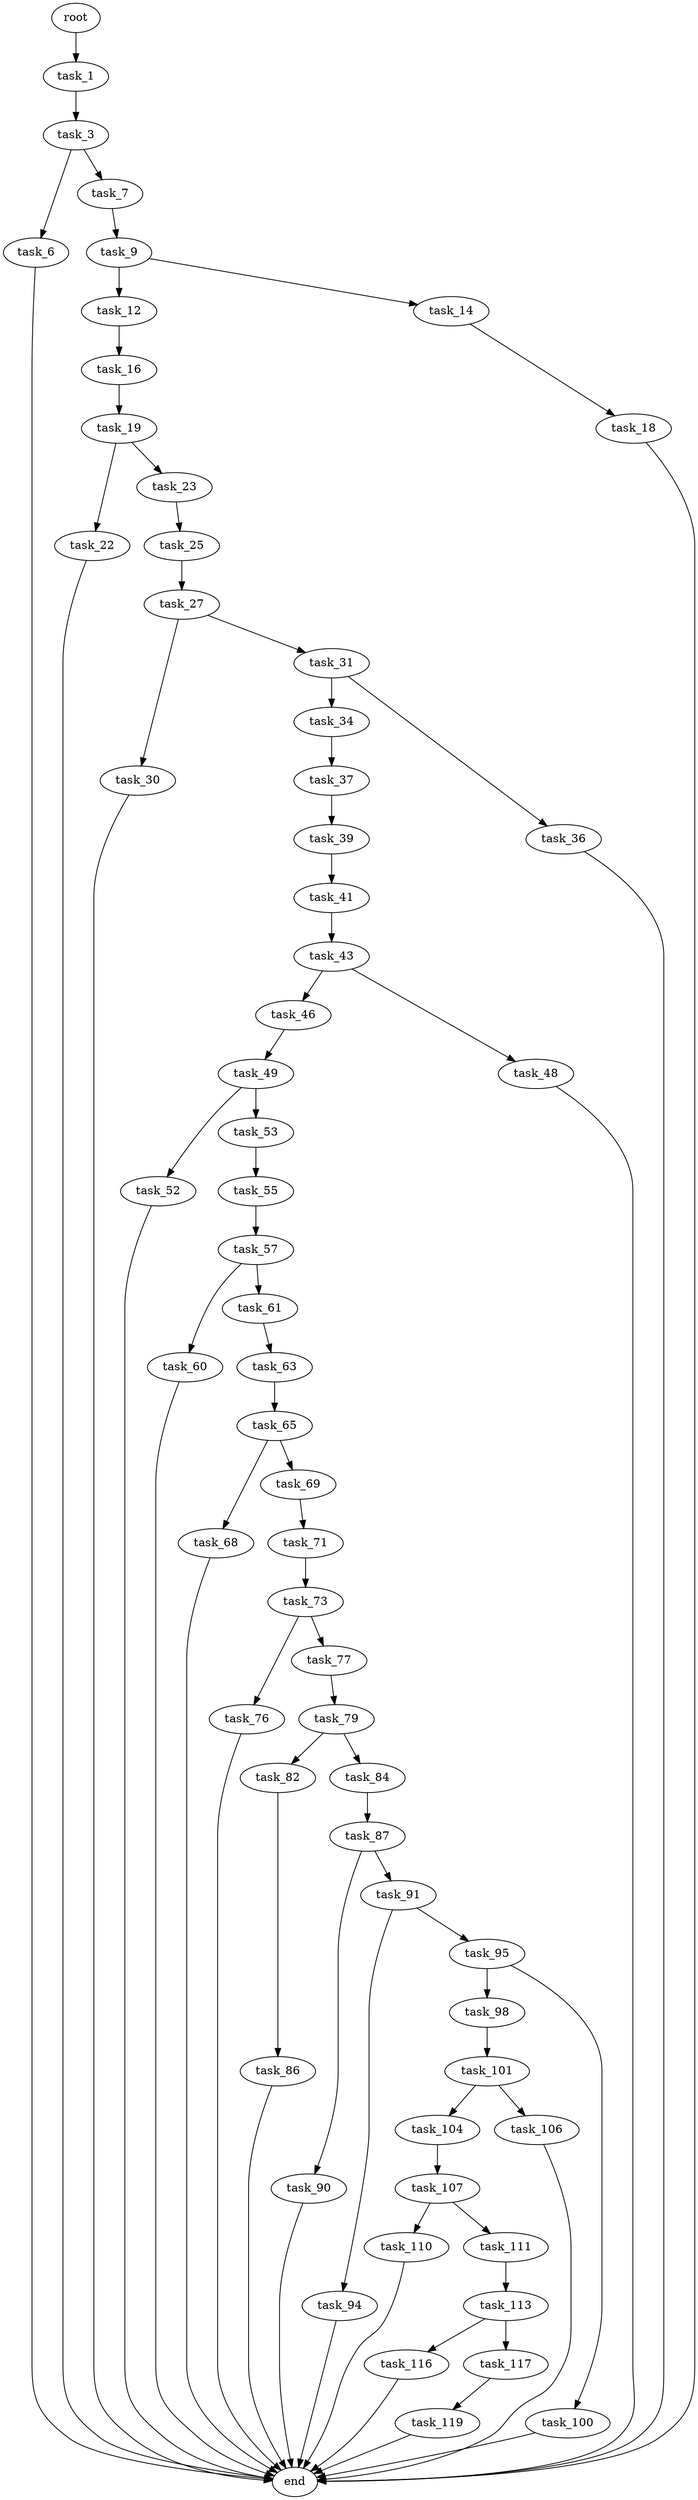 digraph G {
  root [size="0.000000"];
  task_1 [size="231928233984.000000"];
  task_3 [size="297160520253.000000"];
  task_6 [size="68719476736.000000"];
  task_7 [size="231928233984.000000"];
  end [size="0.000000"];
  task_9 [size="10859367648.000000"];
  task_12 [size="203457359429.000000"];
  task_14 [size="714306932829.000000"];
  task_16 [size="206631501853.000000"];
  task_18 [size="153343591840.000000"];
  task_19 [size="36164033462.000000"];
  task_22 [size="374690976216.000000"];
  task_23 [size="28640276949.000000"];
  task_25 [size="28991029248.000000"];
  task_27 [size="782757789696.000000"];
  task_30 [size="549062952091.000000"];
  task_31 [size="958062264358.000000"];
  task_34 [size="163240868052.000000"];
  task_36 [size="231928233984.000000"];
  task_37 [size="549755813888.000000"];
  task_39 [size="33844525880.000000"];
  task_41 [size="29632903088.000000"];
  task_43 [size="28991029248.000000"];
  task_46 [size="852683482885.000000"];
  task_48 [size="104351086162.000000"];
  task_49 [size="2885988570.000000"];
  task_52 [size="33611105672.000000"];
  task_53 [size="8589934592.000000"];
  task_55 [size="47458461103.000000"];
  task_57 [size="164945883361.000000"];
  task_60 [size="2297411846.000000"];
  task_61 [size="134217728000.000000"];
  task_63 [size="12366162003.000000"];
  task_65 [size="3996226291.000000"];
  task_68 [size="18636841184.000000"];
  task_69 [size="27848696950.000000"];
  task_71 [size="507891366996.000000"];
  task_73 [size="961574976424.000000"];
  task_76 [size="782757789696.000000"];
  task_77 [size="45258055747.000000"];
  task_79 [size="13121515992.000000"];
  task_82 [size="10913336676.000000"];
  task_84 [size="1073741824000.000000"];
  task_86 [size="645463394680.000000"];
  task_87 [size="409158906628.000000"];
  task_90 [size="50092688309.000000"];
  task_91 [size="749876691571.000000"];
  task_94 [size="68719476736.000000"];
  task_95 [size="862545417812.000000"];
  task_98 [size="1703448011.000000"];
  task_100 [size="201192044628.000000"];
  task_101 [size="8589934592.000000"];
  task_104 [size="599152063432.000000"];
  task_106 [size="3870505766.000000"];
  task_107 [size="1156072942.000000"];
  task_110 [size="8589934592.000000"];
  task_111 [size="368293445632.000000"];
  task_113 [size="8589934592.000000"];
  task_116 [size="1178169376.000000"];
  task_117 [size="215948794657.000000"];
  task_119 [size="446113657852.000000"];

  root -> task_1 [size="1.000000"];
  task_1 -> task_3 [size="301989888.000000"];
  task_3 -> task_6 [size="301989888.000000"];
  task_3 -> task_7 [size="301989888.000000"];
  task_6 -> end [size="1.000000"];
  task_7 -> task_9 [size="301989888.000000"];
  task_9 -> task_12 [size="209715200.000000"];
  task_9 -> task_14 [size="209715200.000000"];
  task_12 -> task_16 [size="209715200.000000"];
  task_14 -> task_18 [size="838860800.000000"];
  task_16 -> task_19 [size="209715200.000000"];
  task_18 -> end [size="1.000000"];
  task_19 -> task_22 [size="838860800.000000"];
  task_19 -> task_23 [size="838860800.000000"];
  task_22 -> end [size="1.000000"];
  task_23 -> task_25 [size="679477248.000000"];
  task_25 -> task_27 [size="75497472.000000"];
  task_27 -> task_30 [size="679477248.000000"];
  task_27 -> task_31 [size="679477248.000000"];
  task_30 -> end [size="1.000000"];
  task_31 -> task_34 [size="679477248.000000"];
  task_31 -> task_36 [size="679477248.000000"];
  task_34 -> task_37 [size="134217728.000000"];
  task_36 -> end [size="1.000000"];
  task_37 -> task_39 [size="536870912.000000"];
  task_39 -> task_41 [size="536870912.000000"];
  task_41 -> task_43 [size="838860800.000000"];
  task_43 -> task_46 [size="75497472.000000"];
  task_43 -> task_48 [size="75497472.000000"];
  task_46 -> task_49 [size="679477248.000000"];
  task_48 -> end [size="1.000000"];
  task_49 -> task_52 [size="209715200.000000"];
  task_49 -> task_53 [size="209715200.000000"];
  task_52 -> end [size="1.000000"];
  task_53 -> task_55 [size="33554432.000000"];
  task_55 -> task_57 [size="209715200.000000"];
  task_57 -> task_60 [size="679477248.000000"];
  task_57 -> task_61 [size="679477248.000000"];
  task_60 -> end [size="1.000000"];
  task_61 -> task_63 [size="209715200.000000"];
  task_63 -> task_65 [size="411041792.000000"];
  task_65 -> task_68 [size="134217728.000000"];
  task_65 -> task_69 [size="134217728.000000"];
  task_68 -> end [size="1.000000"];
  task_69 -> task_71 [size="536870912.000000"];
  task_71 -> task_73 [size="536870912.000000"];
  task_73 -> task_76 [size="838860800.000000"];
  task_73 -> task_77 [size="838860800.000000"];
  task_76 -> end [size="1.000000"];
  task_77 -> task_79 [size="838860800.000000"];
  task_79 -> task_82 [size="411041792.000000"];
  task_79 -> task_84 [size="411041792.000000"];
  task_82 -> task_86 [size="301989888.000000"];
  task_84 -> task_87 [size="838860800.000000"];
  task_86 -> end [size="1.000000"];
  task_87 -> task_90 [size="301989888.000000"];
  task_87 -> task_91 [size="301989888.000000"];
  task_90 -> end [size="1.000000"];
  task_91 -> task_94 [size="679477248.000000"];
  task_91 -> task_95 [size="679477248.000000"];
  task_94 -> end [size="1.000000"];
  task_95 -> task_98 [size="679477248.000000"];
  task_95 -> task_100 [size="679477248.000000"];
  task_98 -> task_101 [size="209715200.000000"];
  task_100 -> end [size="1.000000"];
  task_101 -> task_104 [size="33554432.000000"];
  task_101 -> task_106 [size="33554432.000000"];
  task_104 -> task_107 [size="536870912.000000"];
  task_106 -> end [size="1.000000"];
  task_107 -> task_110 [size="75497472.000000"];
  task_107 -> task_111 [size="75497472.000000"];
  task_110 -> end [size="1.000000"];
  task_111 -> task_113 [size="411041792.000000"];
  task_113 -> task_116 [size="33554432.000000"];
  task_113 -> task_117 [size="33554432.000000"];
  task_116 -> end [size="1.000000"];
  task_117 -> task_119 [size="301989888.000000"];
  task_119 -> end [size="1.000000"];
}
